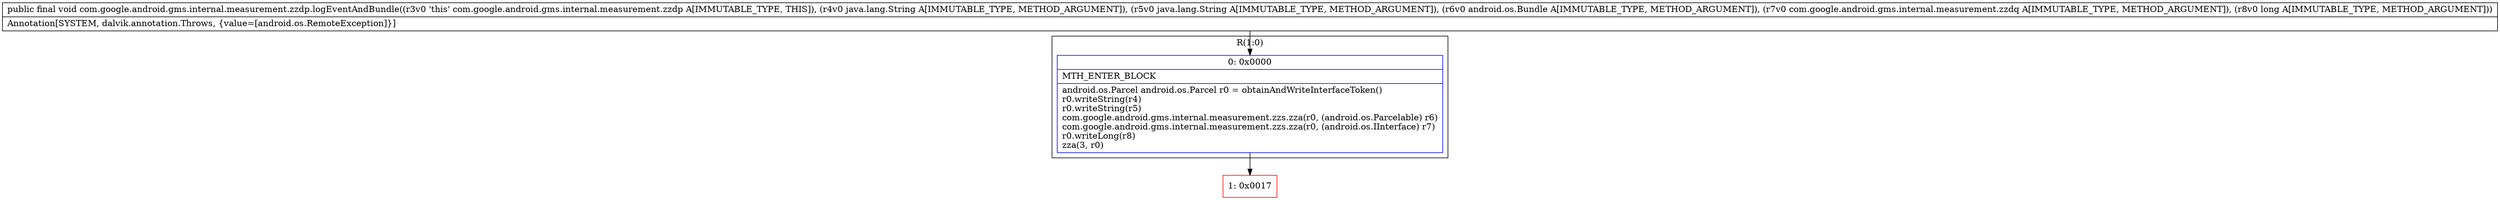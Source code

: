 digraph "CFG forcom.google.android.gms.internal.measurement.zzdp.logEventAndBundle(Ljava\/lang\/String;Ljava\/lang\/String;Landroid\/os\/Bundle;Lcom\/google\/android\/gms\/internal\/measurement\/zzdq;J)V" {
subgraph cluster_Region_583798705 {
label = "R(1:0)";
node [shape=record,color=blue];
Node_0 [shape=record,label="{0\:\ 0x0000|MTH_ENTER_BLOCK\l|android.os.Parcel android.os.Parcel r0 = obtainAndWriteInterfaceToken()\lr0.writeString(r4)\lr0.writeString(r5)\lcom.google.android.gms.internal.measurement.zzs.zza(r0, (android.os.Parcelable) r6)\lcom.google.android.gms.internal.measurement.zzs.zza(r0, (android.os.IInterface) r7)\lr0.writeLong(r8)\lzza(3, r0)\l}"];
}
Node_1 [shape=record,color=red,label="{1\:\ 0x0017}"];
MethodNode[shape=record,label="{public final void com.google.android.gms.internal.measurement.zzdp.logEventAndBundle((r3v0 'this' com.google.android.gms.internal.measurement.zzdp A[IMMUTABLE_TYPE, THIS]), (r4v0 java.lang.String A[IMMUTABLE_TYPE, METHOD_ARGUMENT]), (r5v0 java.lang.String A[IMMUTABLE_TYPE, METHOD_ARGUMENT]), (r6v0 android.os.Bundle A[IMMUTABLE_TYPE, METHOD_ARGUMENT]), (r7v0 com.google.android.gms.internal.measurement.zzdq A[IMMUTABLE_TYPE, METHOD_ARGUMENT]), (r8v0 long A[IMMUTABLE_TYPE, METHOD_ARGUMENT]))  | Annotation[SYSTEM, dalvik.annotation.Throws, \{value=[android.os.RemoteException]\}]\l}"];
MethodNode -> Node_0;
Node_0 -> Node_1;
}

